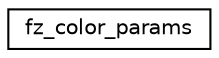 digraph "Graphical Class Hierarchy"
{
 // LATEX_PDF_SIZE
  edge [fontname="Helvetica",fontsize="10",labelfontname="Helvetica",labelfontsize="10"];
  node [fontname="Helvetica",fontsize="10",shape=record];
  rankdir="LR";
  Node0 [label="fz_color_params",height=0.2,width=0.4,color="black", fillcolor="white", style="filled",URL="$structfz__color__params.html",tooltip=" "];
}
